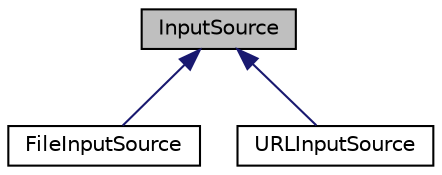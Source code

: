 digraph "InputSource"
{
  bgcolor="transparent";
  edge [fontname="Helvetica",fontsize="10",labelfontname="Helvetica",labelfontsize="10"];
  node [fontname="Helvetica",fontsize="10",shape=record];
  Node0 [label="InputSource",height=0.2,width=0.4,color="black", fillcolor="grey75", style="filled", fontcolor="black"];
  Node0 -> Node1 [dir="back",color="midnightblue",fontsize="10",style="solid",fontname="Helvetica"];
  Node1 [label="FileInputSource",height=0.2,width=0.4,color="black",URL="$classFileInputSource.html",tooltip="A type of InputSource that represents a normal file. "];
  Node0 -> Node2 [dir="back",color="midnightblue",fontsize="10",style="solid",fontname="Helvetica"];
  Node2 [label="URLInputSource",height=0.2,width=0.4,color="black",URL="$classURLInputSource.html",tooltip="A type of InputSource that represents a URL. "];
}
